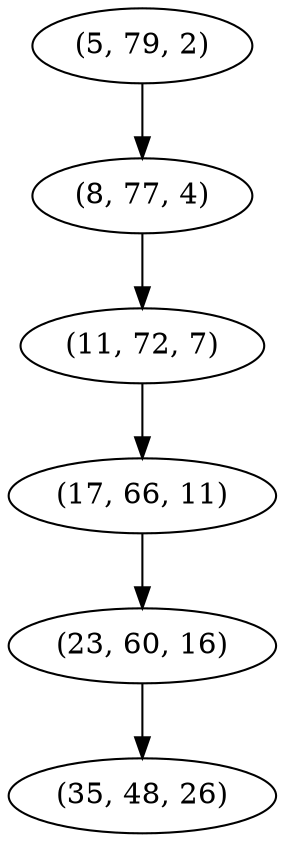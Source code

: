 digraph tree {
    "(5, 79, 2)";
    "(8, 77, 4)";
    "(11, 72, 7)";
    "(17, 66, 11)";
    "(23, 60, 16)";
    "(35, 48, 26)";
    "(5, 79, 2)" -> "(8, 77, 4)";
    "(8, 77, 4)" -> "(11, 72, 7)";
    "(11, 72, 7)" -> "(17, 66, 11)";
    "(17, 66, 11)" -> "(23, 60, 16)";
    "(23, 60, 16)" -> "(35, 48, 26)";
}
